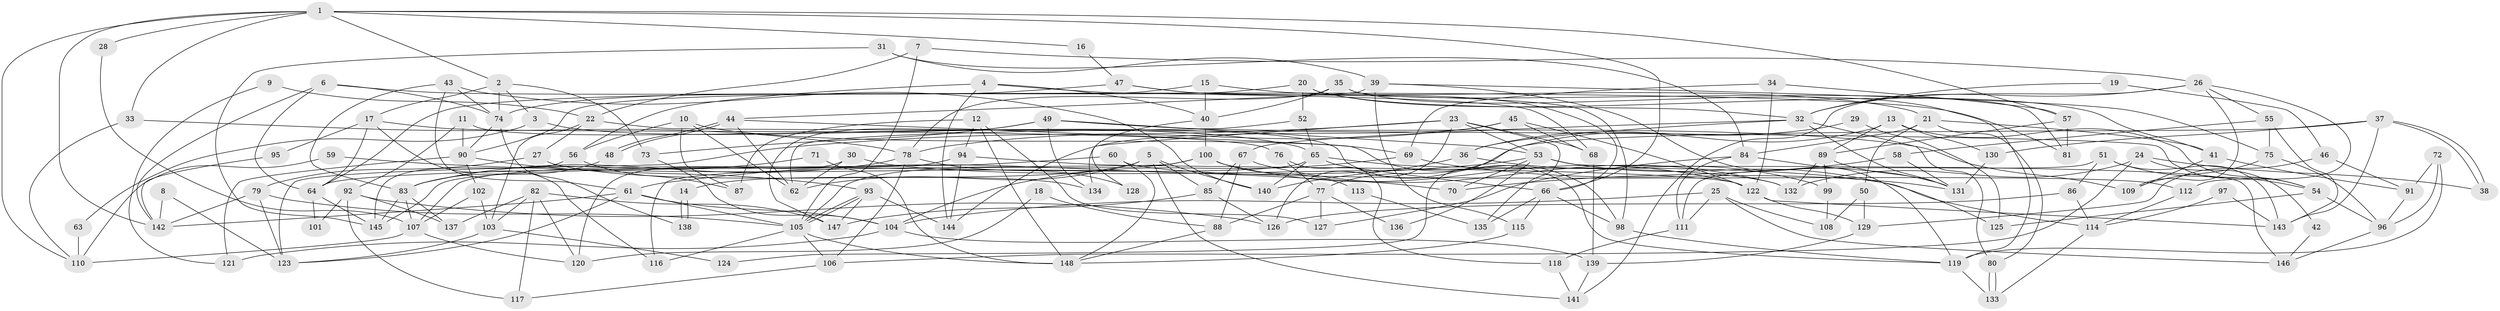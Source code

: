 // coarse degree distribution, {4: 0.2711864406779661, 3: 0.06779661016949153, 2: 0.11864406779661017, 5: 0.15254237288135594, 8: 0.06779661016949153, 7: 0.06779661016949153, 6: 0.0847457627118644, 10: 0.05084745762711865, 9: 0.03389830508474576, 11: 0.06779661016949153, 13: 0.01694915254237288}
// Generated by graph-tools (version 1.1) at 2025/53/03/04/25 21:53:05]
// undirected, 148 vertices, 296 edges
graph export_dot {
graph [start="1"]
  node [color=gray90,style=filled];
  1;
  2;
  3;
  4;
  5;
  6;
  7;
  8;
  9;
  10;
  11;
  12;
  13;
  14;
  15;
  16;
  17;
  18;
  19;
  20;
  21;
  22;
  23;
  24;
  25;
  26;
  27;
  28;
  29;
  30;
  31;
  32;
  33;
  34;
  35;
  36;
  37;
  38;
  39;
  40;
  41;
  42;
  43;
  44;
  45;
  46;
  47;
  48;
  49;
  50;
  51;
  52;
  53;
  54;
  55;
  56;
  57;
  58;
  59;
  60;
  61;
  62;
  63;
  64;
  65;
  66;
  67;
  68;
  69;
  70;
  71;
  72;
  73;
  74;
  75;
  76;
  77;
  78;
  79;
  80;
  81;
  82;
  83;
  84;
  85;
  86;
  87;
  88;
  89;
  90;
  91;
  92;
  93;
  94;
  95;
  96;
  97;
  98;
  99;
  100;
  101;
  102;
  103;
  104;
  105;
  106;
  107;
  108;
  109;
  110;
  111;
  112;
  113;
  114;
  115;
  116;
  117;
  118;
  119;
  120;
  121;
  122;
  123;
  124;
  125;
  126;
  127;
  128;
  129;
  130;
  131;
  132;
  133;
  134;
  135;
  136;
  137;
  138;
  139;
  140;
  141;
  142;
  143;
  144;
  145;
  146;
  147;
  148;
  1 -- 142;
  1 -- 33;
  1 -- 2;
  1 -- 16;
  1 -- 28;
  1 -- 57;
  1 -- 66;
  1 -- 110;
  2 -- 73;
  2 -- 3;
  2 -- 17;
  2 -- 74;
  3 -- 65;
  3 -- 63;
  4 -- 144;
  4 -- 40;
  4 -- 56;
  4 -- 68;
  5 -- 62;
  5 -- 140;
  5 -- 14;
  5 -- 85;
  5 -- 141;
  6 -- 64;
  6 -- 74;
  6 -- 81;
  6 -- 142;
  7 -- 26;
  7 -- 105;
  7 -- 22;
  8 -- 142;
  8 -- 123;
  9 -- 121;
  9 -- 22;
  10 -- 56;
  10 -- 62;
  10 -- 69;
  10 -- 87;
  11 -- 119;
  11 -- 90;
  11 -- 92;
  12 -- 94;
  12 -- 87;
  12 -- 127;
  12 -- 148;
  13 -- 54;
  13 -- 89;
  13 -- 124;
  13 -- 130;
  14 -- 138;
  14 -- 138;
  15 -- 90;
  15 -- 21;
  15 -- 40;
  16 -- 47;
  17 -- 116;
  17 -- 64;
  17 -- 76;
  17 -- 95;
  18 -- 120;
  18 -- 88;
  19 -- 46;
  19 -- 32;
  20 -- 64;
  20 -- 41;
  20 -- 32;
  20 -- 52;
  21 -- 84;
  21 -- 80;
  21 -- 41;
  21 -- 50;
  22 -- 54;
  22 -- 27;
  22 -- 103;
  23 -- 53;
  23 -- 68;
  23 -- 123;
  23 -- 126;
  23 -- 134;
  23 -- 135;
  24 -- 132;
  24 -- 106;
  24 -- 38;
  24 -- 42;
  25 -- 111;
  25 -- 104;
  25 -- 108;
  25 -- 146;
  26 -- 32;
  26 -- 109;
  26 -- 55;
  26 -- 112;
  26 -- 141;
  27 -- 79;
  27 -- 134;
  28 -- 107;
  29 -- 125;
  29 -- 36;
  30 -- 114;
  30 -- 62;
  30 -- 120;
  31 -- 84;
  31 -- 39;
  31 -- 145;
  32 -- 131;
  32 -- 36;
  32 -- 67;
  32 -- 80;
  33 -- 110;
  33 -- 78;
  34 -- 122;
  34 -- 69;
  34 -- 57;
  35 -- 81;
  35 -- 78;
  35 -- 40;
  35 -- 119;
  36 -- 140;
  36 -- 99;
  37 -- 38;
  37 -- 38;
  37 -- 77;
  37 -- 130;
  37 -- 143;
  39 -- 44;
  39 -- 75;
  39 -- 115;
  39 -- 119;
  40 -- 100;
  40 -- 128;
  41 -- 109;
  41 -- 91;
  42 -- 146;
  43 -- 61;
  43 -- 83;
  43 -- 74;
  43 -- 140;
  44 -- 48;
  44 -- 48;
  44 -- 98;
  44 -- 62;
  45 -- 122;
  45 -- 68;
  45 -- 78;
  45 -- 144;
  46 -- 129;
  46 -- 91;
  47 -- 74;
  47 -- 98;
  47 -- 66;
  48 -- 83;
  49 -- 147;
  49 -- 134;
  49 -- 53;
  49 -- 73;
  49 -- 109;
  50 -- 108;
  50 -- 129;
  51 -- 86;
  51 -- 143;
  51 -- 54;
  51 -- 111;
  52 -- 65;
  52 -- 62;
  53 -- 61;
  53 -- 70;
  53 -- 125;
  53 -- 136;
  53 -- 146;
  54 -- 96;
  54 -- 125;
  55 -- 143;
  55 -- 58;
  55 -- 75;
  56 -- 145;
  56 -- 87;
  57 -- 81;
  57 -- 89;
  58 -- 131;
  58 -- 70;
  59 -- 70;
  59 -- 110;
  60 -- 148;
  60 -- 64;
  60 -- 112;
  61 -- 105;
  61 -- 123;
  61 -- 104;
  61 -- 142;
  63 -- 110;
  64 -- 145;
  64 -- 101;
  65 -- 107;
  65 -- 66;
  65 -- 132;
  65 -- 140;
  66 -- 98;
  66 -- 115;
  66 -- 135;
  67 -- 85;
  67 -- 88;
  67 -- 132;
  68 -- 139;
  69 -- 131;
  69 -- 104;
  71 -- 148;
  71 -- 83;
  72 -- 119;
  72 -- 91;
  72 -- 96;
  73 -- 104;
  74 -- 90;
  74 -- 138;
  75 -- 96;
  75 -- 109;
  76 -- 118;
  76 -- 77;
  77 -- 88;
  77 -- 127;
  77 -- 136;
  78 -- 106;
  78 -- 83;
  78 -- 128;
  79 -- 105;
  79 -- 142;
  79 -- 123;
  80 -- 133;
  80 -- 133;
  82 -- 137;
  82 -- 103;
  82 -- 117;
  82 -- 120;
  82 -- 147;
  83 -- 145;
  83 -- 107;
  83 -- 137;
  84 -- 127;
  84 -- 131;
  84 -- 111;
  85 -- 147;
  85 -- 126;
  86 -- 126;
  86 -- 114;
  88 -- 148;
  89 -- 132;
  89 -- 99;
  89 -- 131;
  90 -- 102;
  90 -- 93;
  90 -- 121;
  91 -- 96;
  92 -- 126;
  92 -- 101;
  92 -- 117;
  92 -- 137;
  93 -- 105;
  93 -- 105;
  93 -- 144;
  93 -- 147;
  94 -- 122;
  94 -- 144;
  94 -- 145;
  95 -- 142;
  96 -- 146;
  97 -- 143;
  97 -- 114;
  98 -- 119;
  99 -- 108;
  100 -- 105;
  100 -- 113;
  100 -- 116;
  100 -- 122;
  102 -- 103;
  102 -- 107;
  103 -- 123;
  103 -- 124;
  104 -- 121;
  104 -- 139;
  105 -- 148;
  105 -- 106;
  105 -- 116;
  106 -- 117;
  107 -- 120;
  107 -- 110;
  111 -- 118;
  112 -- 114;
  113 -- 135;
  114 -- 133;
  115 -- 148;
  118 -- 141;
  119 -- 133;
  122 -- 129;
  122 -- 143;
  129 -- 139;
  130 -- 131;
  139 -- 141;
}
